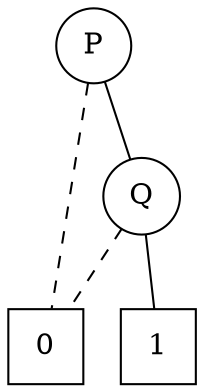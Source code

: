 digraph G {
	p [label=P shape=circle]
	q [label=Q shape=circle]
	0 [shape=square]
	1 [shape=square]
	p -> 0 [arrowhead=none style=dashed]
	q -> 0 [arrowhead=none style=dashed]
	p -> q [arrowhead=none]
	q -> 1 [arrowhead=none]
}
